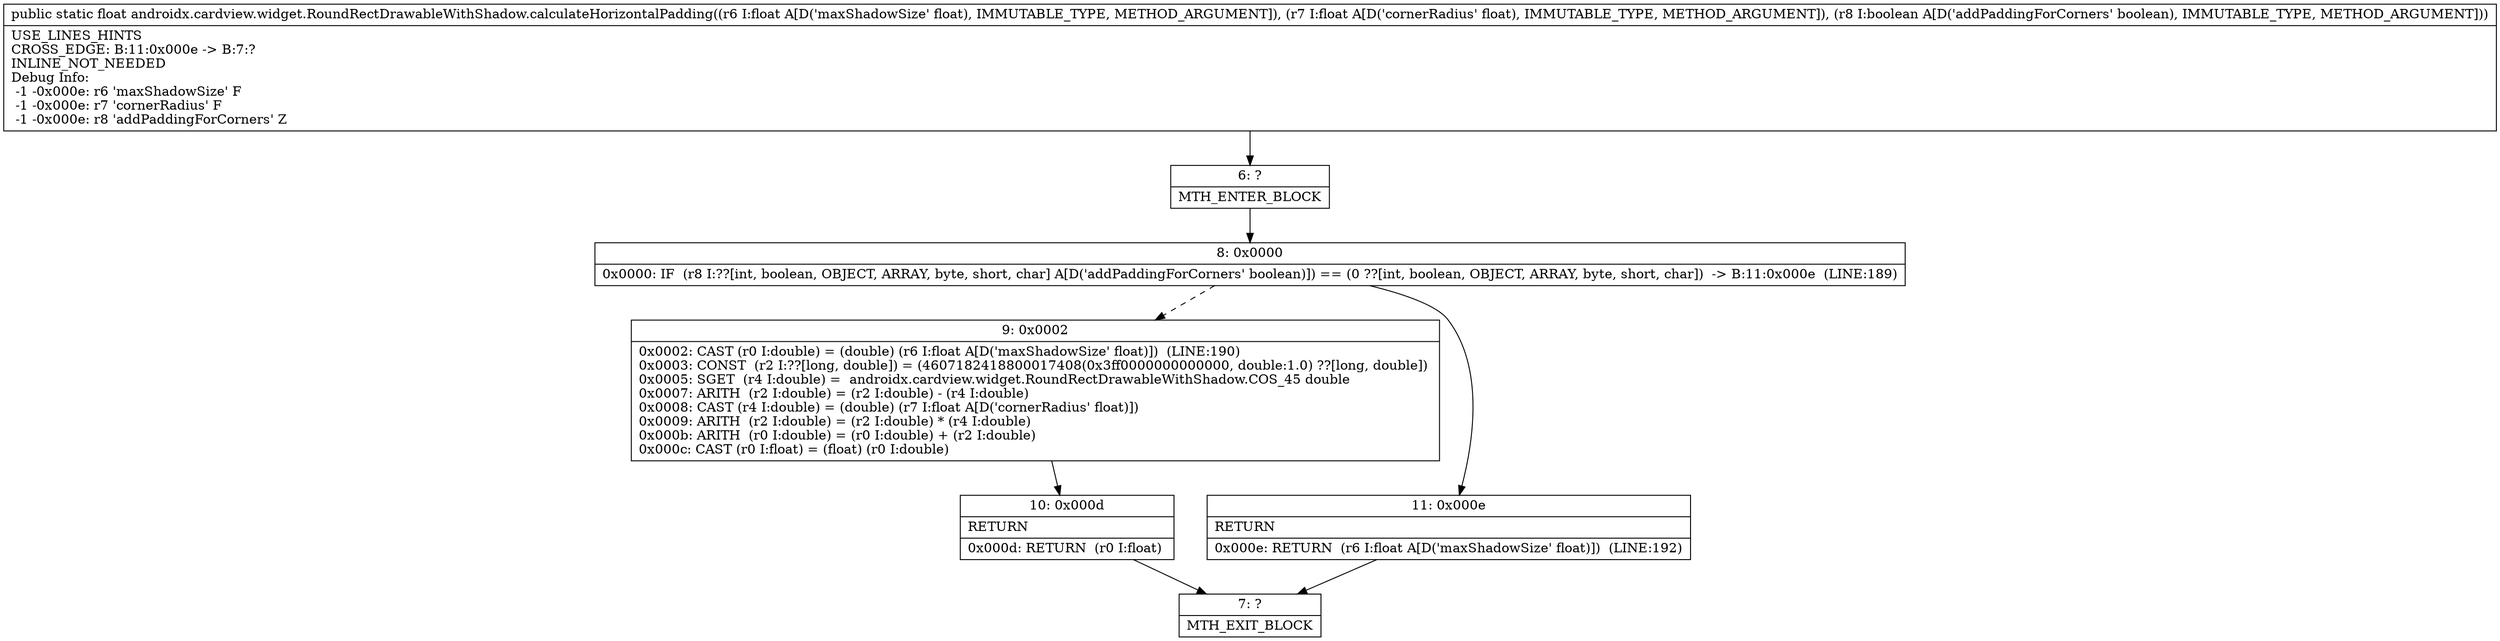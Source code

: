 digraph "CFG forandroidx.cardview.widget.RoundRectDrawableWithShadow.calculateHorizontalPadding(FFZ)F" {
Node_6 [shape=record,label="{6\:\ ?|MTH_ENTER_BLOCK\l}"];
Node_8 [shape=record,label="{8\:\ 0x0000|0x0000: IF  (r8 I:??[int, boolean, OBJECT, ARRAY, byte, short, char] A[D('addPaddingForCorners' boolean)]) == (0 ??[int, boolean, OBJECT, ARRAY, byte, short, char])  \-\> B:11:0x000e  (LINE:189)\l}"];
Node_9 [shape=record,label="{9\:\ 0x0002|0x0002: CAST (r0 I:double) = (double) (r6 I:float A[D('maxShadowSize' float)])  (LINE:190)\l0x0003: CONST  (r2 I:??[long, double]) = (4607182418800017408(0x3ff0000000000000, double:1.0) ??[long, double]) \l0x0005: SGET  (r4 I:double) =  androidx.cardview.widget.RoundRectDrawableWithShadow.COS_45 double \l0x0007: ARITH  (r2 I:double) = (r2 I:double) \- (r4 I:double) \l0x0008: CAST (r4 I:double) = (double) (r7 I:float A[D('cornerRadius' float)]) \l0x0009: ARITH  (r2 I:double) = (r2 I:double) * (r4 I:double) \l0x000b: ARITH  (r0 I:double) = (r0 I:double) + (r2 I:double) \l0x000c: CAST (r0 I:float) = (float) (r0 I:double) \l}"];
Node_10 [shape=record,label="{10\:\ 0x000d|RETURN\l|0x000d: RETURN  (r0 I:float) \l}"];
Node_7 [shape=record,label="{7\:\ ?|MTH_EXIT_BLOCK\l}"];
Node_11 [shape=record,label="{11\:\ 0x000e|RETURN\l|0x000e: RETURN  (r6 I:float A[D('maxShadowSize' float)])  (LINE:192)\l}"];
MethodNode[shape=record,label="{public static float androidx.cardview.widget.RoundRectDrawableWithShadow.calculateHorizontalPadding((r6 I:float A[D('maxShadowSize' float), IMMUTABLE_TYPE, METHOD_ARGUMENT]), (r7 I:float A[D('cornerRadius' float), IMMUTABLE_TYPE, METHOD_ARGUMENT]), (r8 I:boolean A[D('addPaddingForCorners' boolean), IMMUTABLE_TYPE, METHOD_ARGUMENT]))  | USE_LINES_HINTS\lCROSS_EDGE: B:11:0x000e \-\> B:7:?\lINLINE_NOT_NEEDED\lDebug Info:\l  \-1 \-0x000e: r6 'maxShadowSize' F\l  \-1 \-0x000e: r7 'cornerRadius' F\l  \-1 \-0x000e: r8 'addPaddingForCorners' Z\l}"];
MethodNode -> Node_6;Node_6 -> Node_8;
Node_8 -> Node_9[style=dashed];
Node_8 -> Node_11;
Node_9 -> Node_10;
Node_10 -> Node_7;
Node_11 -> Node_7;
}

